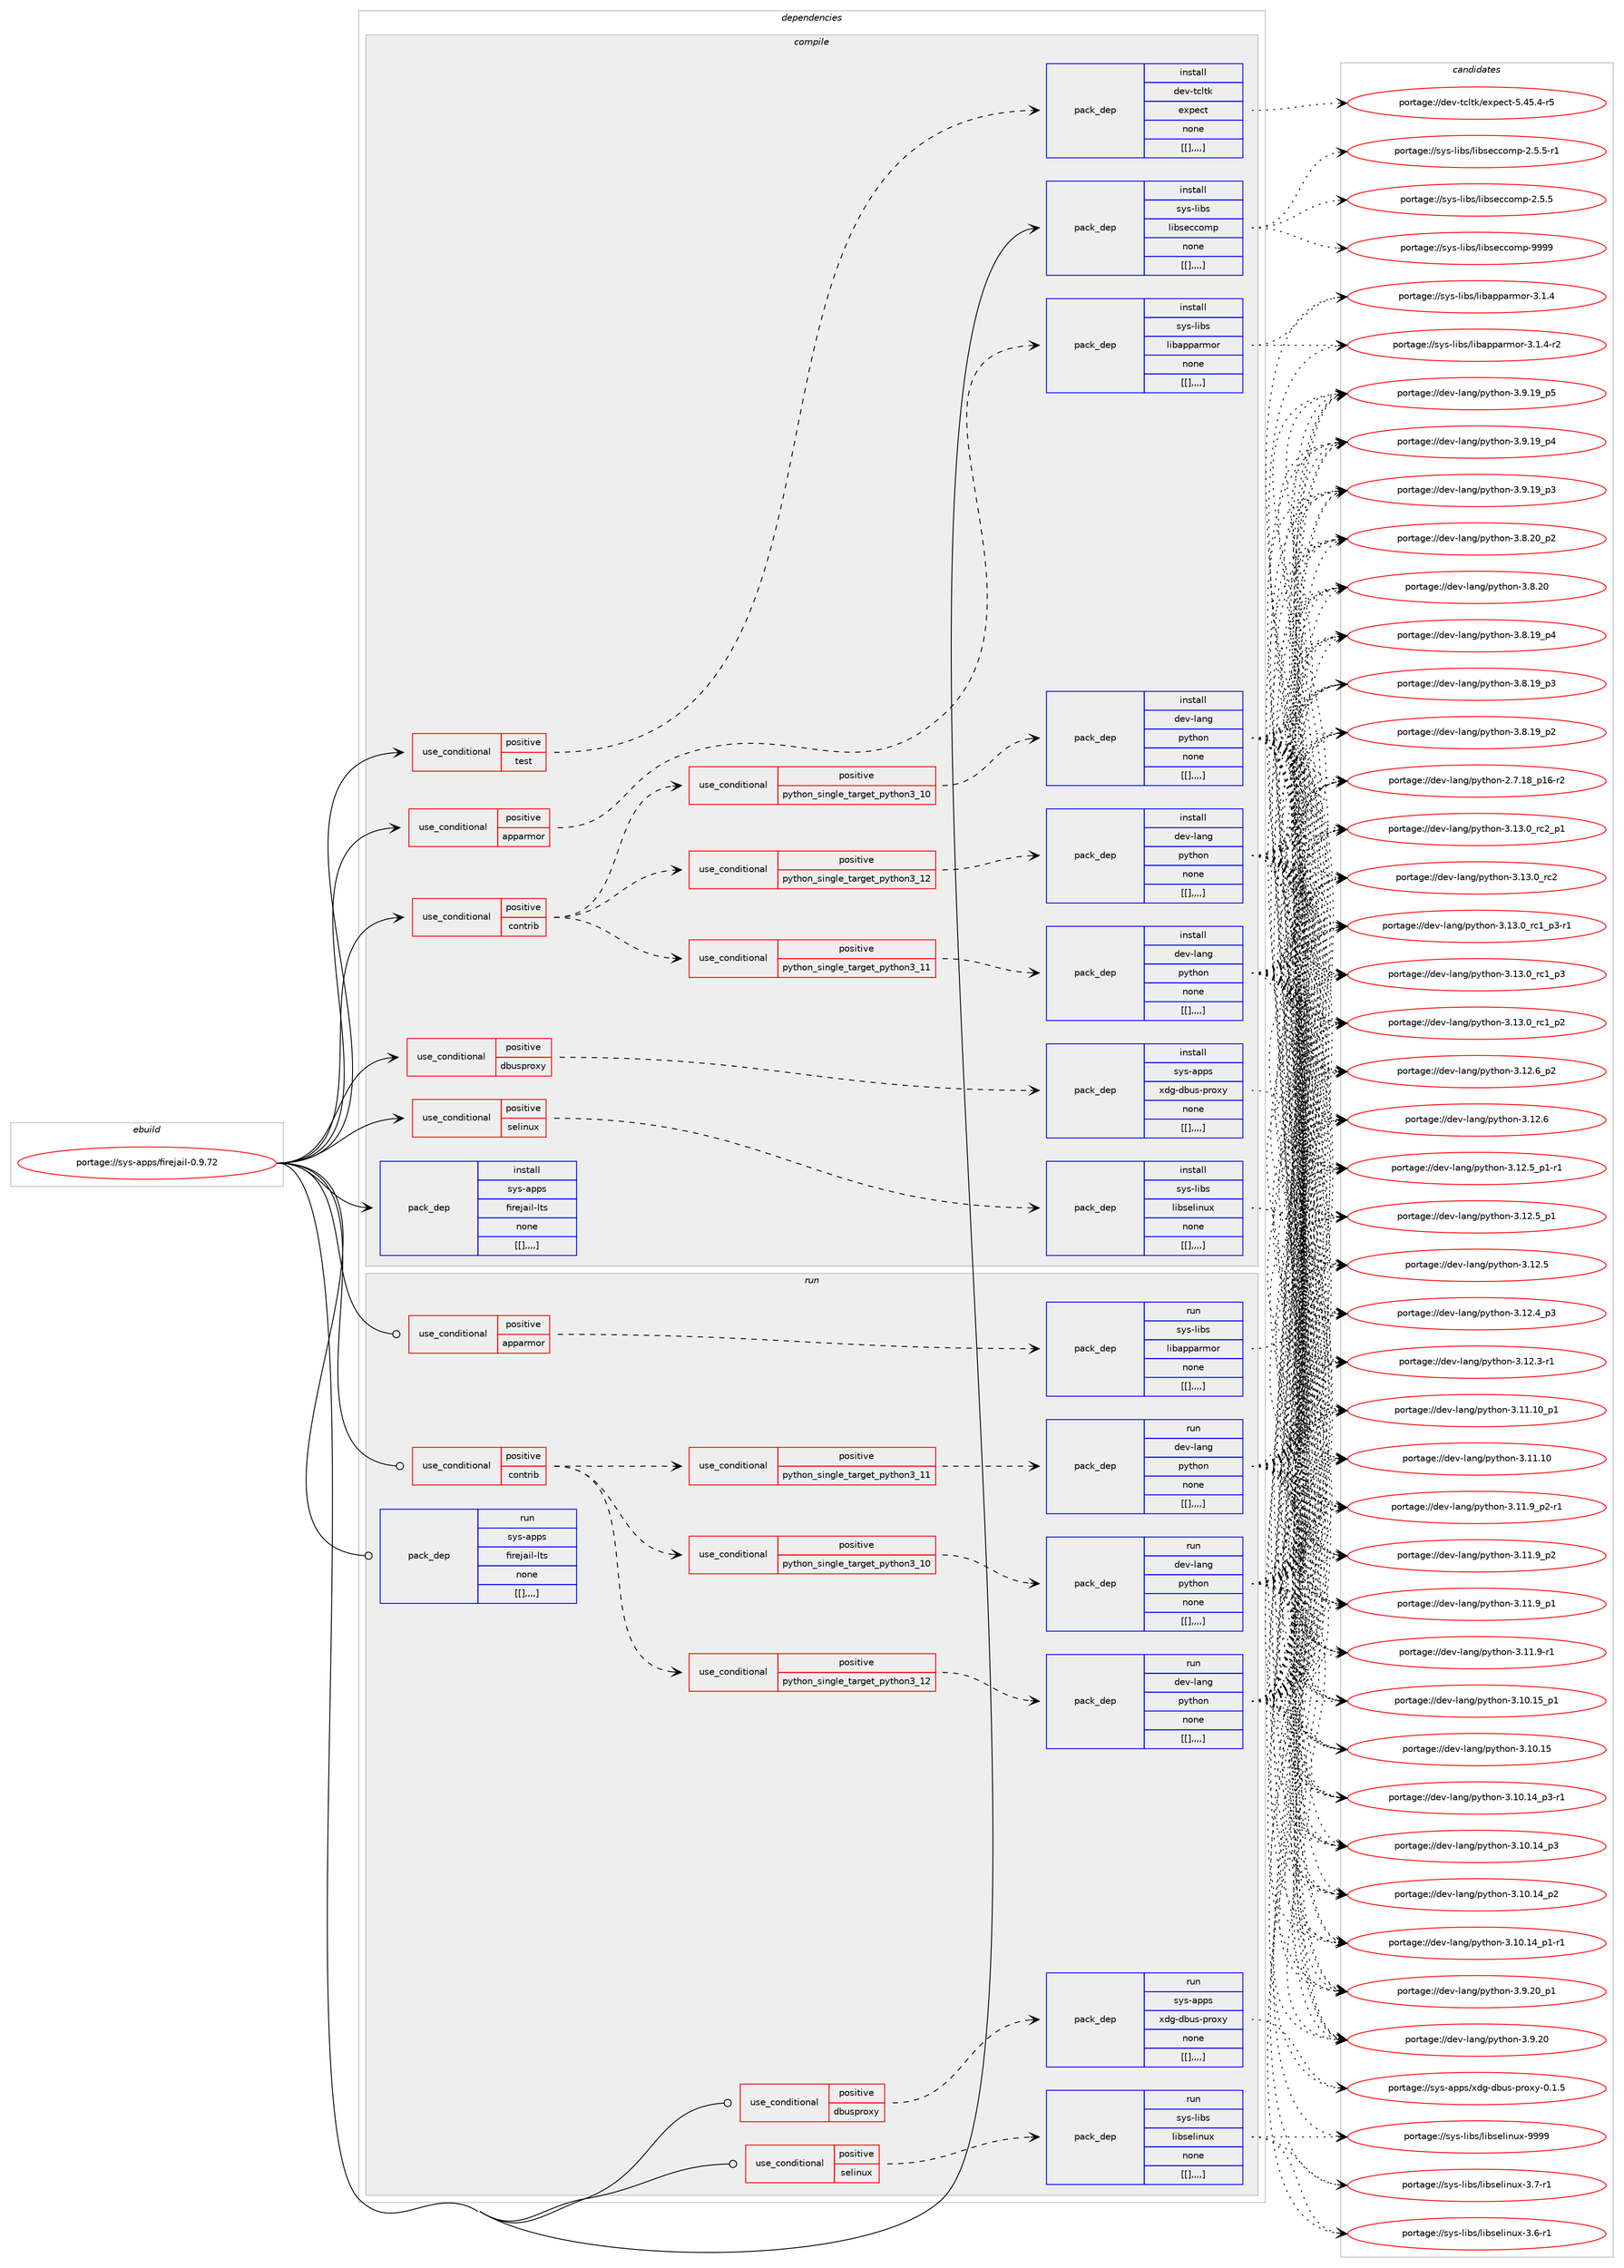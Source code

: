 digraph prolog {

# *************
# Graph options
# *************

newrank=true;
concentrate=true;
compound=true;
graph [rankdir=LR,fontname=Helvetica,fontsize=10,ranksep=1.5];#, ranksep=2.5, nodesep=0.2];
edge  [arrowhead=vee];
node  [fontname=Helvetica,fontsize=10];

# **********
# The ebuild
# **********

subgraph cluster_leftcol {
color=gray;
label=<<i>ebuild</i>>;
id [label="portage://sys-apps/firejail-0.9.72", color=red, width=4, href="../sys-apps/firejail-0.9.72.svg"];
}

# ****************
# The dependencies
# ****************

subgraph cluster_midcol {
color=gray;
label=<<i>dependencies</i>>;
subgraph cluster_compile {
fillcolor="#eeeeee";
style=filled;
label=<<i>compile</i>>;
subgraph cond114461 {
dependency429194 [label=<<TABLE BORDER="0" CELLBORDER="1" CELLSPACING="0" CELLPADDING="4"><TR><TD ROWSPAN="3" CELLPADDING="10">use_conditional</TD></TR><TR><TD>positive</TD></TR><TR><TD>apparmor</TD></TR></TABLE>>, shape=none, color=red];
subgraph pack311797 {
dependency429195 [label=<<TABLE BORDER="0" CELLBORDER="1" CELLSPACING="0" CELLPADDING="4" WIDTH="220"><TR><TD ROWSPAN="6" CELLPADDING="30">pack_dep</TD></TR><TR><TD WIDTH="110">install</TD></TR><TR><TD>sys-libs</TD></TR><TR><TD>libapparmor</TD></TR><TR><TD>none</TD></TR><TR><TD>[[],,,,]</TD></TR></TABLE>>, shape=none, color=blue];
}
dependency429194:e -> dependency429195:w [weight=20,style="dashed",arrowhead="vee"];
}
id:e -> dependency429194:w [weight=20,style="solid",arrowhead="vee"];
subgraph cond114462 {
dependency429196 [label=<<TABLE BORDER="0" CELLBORDER="1" CELLSPACING="0" CELLPADDING="4"><TR><TD ROWSPAN="3" CELLPADDING="10">use_conditional</TD></TR><TR><TD>positive</TD></TR><TR><TD>contrib</TD></TR></TABLE>>, shape=none, color=red];
subgraph cond114463 {
dependency429197 [label=<<TABLE BORDER="0" CELLBORDER="1" CELLSPACING="0" CELLPADDING="4"><TR><TD ROWSPAN="3" CELLPADDING="10">use_conditional</TD></TR><TR><TD>positive</TD></TR><TR><TD>python_single_target_python3_10</TD></TR></TABLE>>, shape=none, color=red];
subgraph pack311798 {
dependency429198 [label=<<TABLE BORDER="0" CELLBORDER="1" CELLSPACING="0" CELLPADDING="4" WIDTH="220"><TR><TD ROWSPAN="6" CELLPADDING="30">pack_dep</TD></TR><TR><TD WIDTH="110">install</TD></TR><TR><TD>dev-lang</TD></TR><TR><TD>python</TD></TR><TR><TD>none</TD></TR><TR><TD>[[],,,,]</TD></TR></TABLE>>, shape=none, color=blue];
}
dependency429197:e -> dependency429198:w [weight=20,style="dashed",arrowhead="vee"];
}
dependency429196:e -> dependency429197:w [weight=20,style="dashed",arrowhead="vee"];
subgraph cond114464 {
dependency429199 [label=<<TABLE BORDER="0" CELLBORDER="1" CELLSPACING="0" CELLPADDING="4"><TR><TD ROWSPAN="3" CELLPADDING="10">use_conditional</TD></TR><TR><TD>positive</TD></TR><TR><TD>python_single_target_python3_11</TD></TR></TABLE>>, shape=none, color=red];
subgraph pack311799 {
dependency429200 [label=<<TABLE BORDER="0" CELLBORDER="1" CELLSPACING="0" CELLPADDING="4" WIDTH="220"><TR><TD ROWSPAN="6" CELLPADDING="30">pack_dep</TD></TR><TR><TD WIDTH="110">install</TD></TR><TR><TD>dev-lang</TD></TR><TR><TD>python</TD></TR><TR><TD>none</TD></TR><TR><TD>[[],,,,]</TD></TR></TABLE>>, shape=none, color=blue];
}
dependency429199:e -> dependency429200:w [weight=20,style="dashed",arrowhead="vee"];
}
dependency429196:e -> dependency429199:w [weight=20,style="dashed",arrowhead="vee"];
subgraph cond114465 {
dependency429201 [label=<<TABLE BORDER="0" CELLBORDER="1" CELLSPACING="0" CELLPADDING="4"><TR><TD ROWSPAN="3" CELLPADDING="10">use_conditional</TD></TR><TR><TD>positive</TD></TR><TR><TD>python_single_target_python3_12</TD></TR></TABLE>>, shape=none, color=red];
subgraph pack311800 {
dependency429202 [label=<<TABLE BORDER="0" CELLBORDER="1" CELLSPACING="0" CELLPADDING="4" WIDTH="220"><TR><TD ROWSPAN="6" CELLPADDING="30">pack_dep</TD></TR><TR><TD WIDTH="110">install</TD></TR><TR><TD>dev-lang</TD></TR><TR><TD>python</TD></TR><TR><TD>none</TD></TR><TR><TD>[[],,,,]</TD></TR></TABLE>>, shape=none, color=blue];
}
dependency429201:e -> dependency429202:w [weight=20,style="dashed",arrowhead="vee"];
}
dependency429196:e -> dependency429201:w [weight=20,style="dashed",arrowhead="vee"];
}
id:e -> dependency429196:w [weight=20,style="solid",arrowhead="vee"];
subgraph cond114466 {
dependency429203 [label=<<TABLE BORDER="0" CELLBORDER="1" CELLSPACING="0" CELLPADDING="4"><TR><TD ROWSPAN="3" CELLPADDING="10">use_conditional</TD></TR><TR><TD>positive</TD></TR><TR><TD>dbusproxy</TD></TR></TABLE>>, shape=none, color=red];
subgraph pack311801 {
dependency429204 [label=<<TABLE BORDER="0" CELLBORDER="1" CELLSPACING="0" CELLPADDING="4" WIDTH="220"><TR><TD ROWSPAN="6" CELLPADDING="30">pack_dep</TD></TR><TR><TD WIDTH="110">install</TD></TR><TR><TD>sys-apps</TD></TR><TR><TD>xdg-dbus-proxy</TD></TR><TR><TD>none</TD></TR><TR><TD>[[],,,,]</TD></TR></TABLE>>, shape=none, color=blue];
}
dependency429203:e -> dependency429204:w [weight=20,style="dashed",arrowhead="vee"];
}
id:e -> dependency429203:w [weight=20,style="solid",arrowhead="vee"];
subgraph cond114467 {
dependency429205 [label=<<TABLE BORDER="0" CELLBORDER="1" CELLSPACING="0" CELLPADDING="4"><TR><TD ROWSPAN="3" CELLPADDING="10">use_conditional</TD></TR><TR><TD>positive</TD></TR><TR><TD>selinux</TD></TR></TABLE>>, shape=none, color=red];
subgraph pack311802 {
dependency429206 [label=<<TABLE BORDER="0" CELLBORDER="1" CELLSPACING="0" CELLPADDING="4" WIDTH="220"><TR><TD ROWSPAN="6" CELLPADDING="30">pack_dep</TD></TR><TR><TD WIDTH="110">install</TD></TR><TR><TD>sys-libs</TD></TR><TR><TD>libselinux</TD></TR><TR><TD>none</TD></TR><TR><TD>[[],,,,]</TD></TR></TABLE>>, shape=none, color=blue];
}
dependency429205:e -> dependency429206:w [weight=20,style="dashed",arrowhead="vee"];
}
id:e -> dependency429205:w [weight=20,style="solid",arrowhead="vee"];
subgraph cond114468 {
dependency429207 [label=<<TABLE BORDER="0" CELLBORDER="1" CELLSPACING="0" CELLPADDING="4"><TR><TD ROWSPAN="3" CELLPADDING="10">use_conditional</TD></TR><TR><TD>positive</TD></TR><TR><TD>test</TD></TR></TABLE>>, shape=none, color=red];
subgraph pack311803 {
dependency429208 [label=<<TABLE BORDER="0" CELLBORDER="1" CELLSPACING="0" CELLPADDING="4" WIDTH="220"><TR><TD ROWSPAN="6" CELLPADDING="30">pack_dep</TD></TR><TR><TD WIDTH="110">install</TD></TR><TR><TD>dev-tcltk</TD></TR><TR><TD>expect</TD></TR><TR><TD>none</TD></TR><TR><TD>[[],,,,]</TD></TR></TABLE>>, shape=none, color=blue];
}
dependency429207:e -> dependency429208:w [weight=20,style="dashed",arrowhead="vee"];
}
id:e -> dependency429207:w [weight=20,style="solid",arrowhead="vee"];
subgraph pack311804 {
dependency429209 [label=<<TABLE BORDER="0" CELLBORDER="1" CELLSPACING="0" CELLPADDING="4" WIDTH="220"><TR><TD ROWSPAN="6" CELLPADDING="30">pack_dep</TD></TR><TR><TD WIDTH="110">install</TD></TR><TR><TD>sys-libs</TD></TR><TR><TD>libseccomp</TD></TR><TR><TD>none</TD></TR><TR><TD>[[],,,,]</TD></TR></TABLE>>, shape=none, color=blue];
}
id:e -> dependency429209:w [weight=20,style="solid",arrowhead="vee"];
subgraph pack311805 {
dependency429210 [label=<<TABLE BORDER="0" CELLBORDER="1" CELLSPACING="0" CELLPADDING="4" WIDTH="220"><TR><TD ROWSPAN="6" CELLPADDING="30">pack_dep</TD></TR><TR><TD WIDTH="110">install</TD></TR><TR><TD>sys-apps</TD></TR><TR><TD>firejail-lts</TD></TR><TR><TD>none</TD></TR><TR><TD>[[],,,,]</TD></TR></TABLE>>, shape=none, color=blue];
}
id:e -> dependency429210:w [weight=20,style="solid",arrowhead="vee"];
}
subgraph cluster_compileandrun {
fillcolor="#eeeeee";
style=filled;
label=<<i>compile and run</i>>;
}
subgraph cluster_run {
fillcolor="#eeeeee";
style=filled;
label=<<i>run</i>>;
subgraph cond114469 {
dependency429211 [label=<<TABLE BORDER="0" CELLBORDER="1" CELLSPACING="0" CELLPADDING="4"><TR><TD ROWSPAN="3" CELLPADDING="10">use_conditional</TD></TR><TR><TD>positive</TD></TR><TR><TD>apparmor</TD></TR></TABLE>>, shape=none, color=red];
subgraph pack311806 {
dependency429212 [label=<<TABLE BORDER="0" CELLBORDER="1" CELLSPACING="0" CELLPADDING="4" WIDTH="220"><TR><TD ROWSPAN="6" CELLPADDING="30">pack_dep</TD></TR><TR><TD WIDTH="110">run</TD></TR><TR><TD>sys-libs</TD></TR><TR><TD>libapparmor</TD></TR><TR><TD>none</TD></TR><TR><TD>[[],,,,]</TD></TR></TABLE>>, shape=none, color=blue];
}
dependency429211:e -> dependency429212:w [weight=20,style="dashed",arrowhead="vee"];
}
id:e -> dependency429211:w [weight=20,style="solid",arrowhead="odot"];
subgraph cond114470 {
dependency429213 [label=<<TABLE BORDER="0" CELLBORDER="1" CELLSPACING="0" CELLPADDING="4"><TR><TD ROWSPAN="3" CELLPADDING="10">use_conditional</TD></TR><TR><TD>positive</TD></TR><TR><TD>contrib</TD></TR></TABLE>>, shape=none, color=red];
subgraph cond114471 {
dependency429214 [label=<<TABLE BORDER="0" CELLBORDER="1" CELLSPACING="0" CELLPADDING="4"><TR><TD ROWSPAN="3" CELLPADDING="10">use_conditional</TD></TR><TR><TD>positive</TD></TR><TR><TD>python_single_target_python3_10</TD></TR></TABLE>>, shape=none, color=red];
subgraph pack311807 {
dependency429215 [label=<<TABLE BORDER="0" CELLBORDER="1" CELLSPACING="0" CELLPADDING="4" WIDTH="220"><TR><TD ROWSPAN="6" CELLPADDING="30">pack_dep</TD></TR><TR><TD WIDTH="110">run</TD></TR><TR><TD>dev-lang</TD></TR><TR><TD>python</TD></TR><TR><TD>none</TD></TR><TR><TD>[[],,,,]</TD></TR></TABLE>>, shape=none, color=blue];
}
dependency429214:e -> dependency429215:w [weight=20,style="dashed",arrowhead="vee"];
}
dependency429213:e -> dependency429214:w [weight=20,style="dashed",arrowhead="vee"];
subgraph cond114472 {
dependency429216 [label=<<TABLE BORDER="0" CELLBORDER="1" CELLSPACING="0" CELLPADDING="4"><TR><TD ROWSPAN="3" CELLPADDING="10">use_conditional</TD></TR><TR><TD>positive</TD></TR><TR><TD>python_single_target_python3_11</TD></TR></TABLE>>, shape=none, color=red];
subgraph pack311808 {
dependency429217 [label=<<TABLE BORDER="0" CELLBORDER="1" CELLSPACING="0" CELLPADDING="4" WIDTH="220"><TR><TD ROWSPAN="6" CELLPADDING="30">pack_dep</TD></TR><TR><TD WIDTH="110">run</TD></TR><TR><TD>dev-lang</TD></TR><TR><TD>python</TD></TR><TR><TD>none</TD></TR><TR><TD>[[],,,,]</TD></TR></TABLE>>, shape=none, color=blue];
}
dependency429216:e -> dependency429217:w [weight=20,style="dashed",arrowhead="vee"];
}
dependency429213:e -> dependency429216:w [weight=20,style="dashed",arrowhead="vee"];
subgraph cond114473 {
dependency429218 [label=<<TABLE BORDER="0" CELLBORDER="1" CELLSPACING="0" CELLPADDING="4"><TR><TD ROWSPAN="3" CELLPADDING="10">use_conditional</TD></TR><TR><TD>positive</TD></TR><TR><TD>python_single_target_python3_12</TD></TR></TABLE>>, shape=none, color=red];
subgraph pack311809 {
dependency429219 [label=<<TABLE BORDER="0" CELLBORDER="1" CELLSPACING="0" CELLPADDING="4" WIDTH="220"><TR><TD ROWSPAN="6" CELLPADDING="30">pack_dep</TD></TR><TR><TD WIDTH="110">run</TD></TR><TR><TD>dev-lang</TD></TR><TR><TD>python</TD></TR><TR><TD>none</TD></TR><TR><TD>[[],,,,]</TD></TR></TABLE>>, shape=none, color=blue];
}
dependency429218:e -> dependency429219:w [weight=20,style="dashed",arrowhead="vee"];
}
dependency429213:e -> dependency429218:w [weight=20,style="dashed",arrowhead="vee"];
}
id:e -> dependency429213:w [weight=20,style="solid",arrowhead="odot"];
subgraph cond114474 {
dependency429220 [label=<<TABLE BORDER="0" CELLBORDER="1" CELLSPACING="0" CELLPADDING="4"><TR><TD ROWSPAN="3" CELLPADDING="10">use_conditional</TD></TR><TR><TD>positive</TD></TR><TR><TD>dbusproxy</TD></TR></TABLE>>, shape=none, color=red];
subgraph pack311810 {
dependency429221 [label=<<TABLE BORDER="0" CELLBORDER="1" CELLSPACING="0" CELLPADDING="4" WIDTH="220"><TR><TD ROWSPAN="6" CELLPADDING="30">pack_dep</TD></TR><TR><TD WIDTH="110">run</TD></TR><TR><TD>sys-apps</TD></TR><TR><TD>xdg-dbus-proxy</TD></TR><TR><TD>none</TD></TR><TR><TD>[[],,,,]</TD></TR></TABLE>>, shape=none, color=blue];
}
dependency429220:e -> dependency429221:w [weight=20,style="dashed",arrowhead="vee"];
}
id:e -> dependency429220:w [weight=20,style="solid",arrowhead="odot"];
subgraph cond114475 {
dependency429222 [label=<<TABLE BORDER="0" CELLBORDER="1" CELLSPACING="0" CELLPADDING="4"><TR><TD ROWSPAN="3" CELLPADDING="10">use_conditional</TD></TR><TR><TD>positive</TD></TR><TR><TD>selinux</TD></TR></TABLE>>, shape=none, color=red];
subgraph pack311811 {
dependency429223 [label=<<TABLE BORDER="0" CELLBORDER="1" CELLSPACING="0" CELLPADDING="4" WIDTH="220"><TR><TD ROWSPAN="6" CELLPADDING="30">pack_dep</TD></TR><TR><TD WIDTH="110">run</TD></TR><TR><TD>sys-libs</TD></TR><TR><TD>libselinux</TD></TR><TR><TD>none</TD></TR><TR><TD>[[],,,,]</TD></TR></TABLE>>, shape=none, color=blue];
}
dependency429222:e -> dependency429223:w [weight=20,style="dashed",arrowhead="vee"];
}
id:e -> dependency429222:w [weight=20,style="solid",arrowhead="odot"];
subgraph pack311812 {
dependency429224 [label=<<TABLE BORDER="0" CELLBORDER="1" CELLSPACING="0" CELLPADDING="4" WIDTH="220"><TR><TD ROWSPAN="6" CELLPADDING="30">pack_dep</TD></TR><TR><TD WIDTH="110">run</TD></TR><TR><TD>sys-apps</TD></TR><TR><TD>firejail-lts</TD></TR><TR><TD>none</TD></TR><TR><TD>[[],,,,]</TD></TR></TABLE>>, shape=none, color=blue];
}
id:e -> dependency429224:w [weight=20,style="solid",arrowhead="odot"];
}
}

# **************
# The candidates
# **************

subgraph cluster_choices {
rank=same;
color=gray;
label=<<i>candidates</i>>;

subgraph choice311797 {
color=black;
nodesep=1;
choice1151211154510810598115471081059897112112971141091111144551464946524511450 [label="portage://sys-libs/libapparmor-3.1.4-r2", color=red, width=4,href="../sys-libs/libapparmor-3.1.4-r2.svg"];
choice115121115451081059811547108105989711211297114109111114455146494652 [label="portage://sys-libs/libapparmor-3.1.4", color=red, width=4,href="../sys-libs/libapparmor-3.1.4.svg"];
dependency429195:e -> choice1151211154510810598115471081059897112112971141091111144551464946524511450:w [style=dotted,weight="100"];
dependency429195:e -> choice115121115451081059811547108105989711211297114109111114455146494652:w [style=dotted,weight="100"];
}
subgraph choice311798 {
color=black;
nodesep=1;
choice100101118451089711010347112121116104111110455146495146489511499509511249 [label="portage://dev-lang/python-3.13.0_rc2_p1", color=red, width=4,href="../dev-lang/python-3.13.0_rc2_p1.svg"];
choice10010111845108971101034711212111610411111045514649514648951149950 [label="portage://dev-lang/python-3.13.0_rc2", color=red, width=4,href="../dev-lang/python-3.13.0_rc2.svg"];
choice1001011184510897110103471121211161041111104551464951464895114994995112514511449 [label="portage://dev-lang/python-3.13.0_rc1_p3-r1", color=red, width=4,href="../dev-lang/python-3.13.0_rc1_p3-r1.svg"];
choice100101118451089711010347112121116104111110455146495146489511499499511251 [label="portage://dev-lang/python-3.13.0_rc1_p3", color=red, width=4,href="../dev-lang/python-3.13.0_rc1_p3.svg"];
choice100101118451089711010347112121116104111110455146495146489511499499511250 [label="portage://dev-lang/python-3.13.0_rc1_p2", color=red, width=4,href="../dev-lang/python-3.13.0_rc1_p2.svg"];
choice100101118451089711010347112121116104111110455146495046549511250 [label="portage://dev-lang/python-3.12.6_p2", color=red, width=4,href="../dev-lang/python-3.12.6_p2.svg"];
choice10010111845108971101034711212111610411111045514649504654 [label="portage://dev-lang/python-3.12.6", color=red, width=4,href="../dev-lang/python-3.12.6.svg"];
choice1001011184510897110103471121211161041111104551464950465395112494511449 [label="portage://dev-lang/python-3.12.5_p1-r1", color=red, width=4,href="../dev-lang/python-3.12.5_p1-r1.svg"];
choice100101118451089711010347112121116104111110455146495046539511249 [label="portage://dev-lang/python-3.12.5_p1", color=red, width=4,href="../dev-lang/python-3.12.5_p1.svg"];
choice10010111845108971101034711212111610411111045514649504653 [label="portage://dev-lang/python-3.12.5", color=red, width=4,href="../dev-lang/python-3.12.5.svg"];
choice100101118451089711010347112121116104111110455146495046529511251 [label="portage://dev-lang/python-3.12.4_p3", color=red, width=4,href="../dev-lang/python-3.12.4_p3.svg"];
choice100101118451089711010347112121116104111110455146495046514511449 [label="portage://dev-lang/python-3.12.3-r1", color=red, width=4,href="../dev-lang/python-3.12.3-r1.svg"];
choice10010111845108971101034711212111610411111045514649494649489511249 [label="portage://dev-lang/python-3.11.10_p1", color=red, width=4,href="../dev-lang/python-3.11.10_p1.svg"];
choice1001011184510897110103471121211161041111104551464949464948 [label="portage://dev-lang/python-3.11.10", color=red, width=4,href="../dev-lang/python-3.11.10.svg"];
choice1001011184510897110103471121211161041111104551464949465795112504511449 [label="portage://dev-lang/python-3.11.9_p2-r1", color=red, width=4,href="../dev-lang/python-3.11.9_p2-r1.svg"];
choice100101118451089711010347112121116104111110455146494946579511250 [label="portage://dev-lang/python-3.11.9_p2", color=red, width=4,href="../dev-lang/python-3.11.9_p2.svg"];
choice100101118451089711010347112121116104111110455146494946579511249 [label="portage://dev-lang/python-3.11.9_p1", color=red, width=4,href="../dev-lang/python-3.11.9_p1.svg"];
choice100101118451089711010347112121116104111110455146494946574511449 [label="portage://dev-lang/python-3.11.9-r1", color=red, width=4,href="../dev-lang/python-3.11.9-r1.svg"];
choice10010111845108971101034711212111610411111045514649484649539511249 [label="portage://dev-lang/python-3.10.15_p1", color=red, width=4,href="../dev-lang/python-3.10.15_p1.svg"];
choice1001011184510897110103471121211161041111104551464948464953 [label="portage://dev-lang/python-3.10.15", color=red, width=4,href="../dev-lang/python-3.10.15.svg"];
choice100101118451089711010347112121116104111110455146494846495295112514511449 [label="portage://dev-lang/python-3.10.14_p3-r1", color=red, width=4,href="../dev-lang/python-3.10.14_p3-r1.svg"];
choice10010111845108971101034711212111610411111045514649484649529511251 [label="portage://dev-lang/python-3.10.14_p3", color=red, width=4,href="../dev-lang/python-3.10.14_p3.svg"];
choice10010111845108971101034711212111610411111045514649484649529511250 [label="portage://dev-lang/python-3.10.14_p2", color=red, width=4,href="../dev-lang/python-3.10.14_p2.svg"];
choice100101118451089711010347112121116104111110455146494846495295112494511449 [label="portage://dev-lang/python-3.10.14_p1-r1", color=red, width=4,href="../dev-lang/python-3.10.14_p1-r1.svg"];
choice100101118451089711010347112121116104111110455146574650489511249 [label="portage://dev-lang/python-3.9.20_p1", color=red, width=4,href="../dev-lang/python-3.9.20_p1.svg"];
choice10010111845108971101034711212111610411111045514657465048 [label="portage://dev-lang/python-3.9.20", color=red, width=4,href="../dev-lang/python-3.9.20.svg"];
choice100101118451089711010347112121116104111110455146574649579511253 [label="portage://dev-lang/python-3.9.19_p5", color=red, width=4,href="../dev-lang/python-3.9.19_p5.svg"];
choice100101118451089711010347112121116104111110455146574649579511252 [label="portage://dev-lang/python-3.9.19_p4", color=red, width=4,href="../dev-lang/python-3.9.19_p4.svg"];
choice100101118451089711010347112121116104111110455146574649579511251 [label="portage://dev-lang/python-3.9.19_p3", color=red, width=4,href="../dev-lang/python-3.9.19_p3.svg"];
choice100101118451089711010347112121116104111110455146564650489511250 [label="portage://dev-lang/python-3.8.20_p2", color=red, width=4,href="../dev-lang/python-3.8.20_p2.svg"];
choice10010111845108971101034711212111610411111045514656465048 [label="portage://dev-lang/python-3.8.20", color=red, width=4,href="../dev-lang/python-3.8.20.svg"];
choice100101118451089711010347112121116104111110455146564649579511252 [label="portage://dev-lang/python-3.8.19_p4", color=red, width=4,href="../dev-lang/python-3.8.19_p4.svg"];
choice100101118451089711010347112121116104111110455146564649579511251 [label="portage://dev-lang/python-3.8.19_p3", color=red, width=4,href="../dev-lang/python-3.8.19_p3.svg"];
choice100101118451089711010347112121116104111110455146564649579511250 [label="portage://dev-lang/python-3.8.19_p2", color=red, width=4,href="../dev-lang/python-3.8.19_p2.svg"];
choice100101118451089711010347112121116104111110455046554649569511249544511450 [label="portage://dev-lang/python-2.7.18_p16-r2", color=red, width=4,href="../dev-lang/python-2.7.18_p16-r2.svg"];
dependency429198:e -> choice100101118451089711010347112121116104111110455146495146489511499509511249:w [style=dotted,weight="100"];
dependency429198:e -> choice10010111845108971101034711212111610411111045514649514648951149950:w [style=dotted,weight="100"];
dependency429198:e -> choice1001011184510897110103471121211161041111104551464951464895114994995112514511449:w [style=dotted,weight="100"];
dependency429198:e -> choice100101118451089711010347112121116104111110455146495146489511499499511251:w [style=dotted,weight="100"];
dependency429198:e -> choice100101118451089711010347112121116104111110455146495146489511499499511250:w [style=dotted,weight="100"];
dependency429198:e -> choice100101118451089711010347112121116104111110455146495046549511250:w [style=dotted,weight="100"];
dependency429198:e -> choice10010111845108971101034711212111610411111045514649504654:w [style=dotted,weight="100"];
dependency429198:e -> choice1001011184510897110103471121211161041111104551464950465395112494511449:w [style=dotted,weight="100"];
dependency429198:e -> choice100101118451089711010347112121116104111110455146495046539511249:w [style=dotted,weight="100"];
dependency429198:e -> choice10010111845108971101034711212111610411111045514649504653:w [style=dotted,weight="100"];
dependency429198:e -> choice100101118451089711010347112121116104111110455146495046529511251:w [style=dotted,weight="100"];
dependency429198:e -> choice100101118451089711010347112121116104111110455146495046514511449:w [style=dotted,weight="100"];
dependency429198:e -> choice10010111845108971101034711212111610411111045514649494649489511249:w [style=dotted,weight="100"];
dependency429198:e -> choice1001011184510897110103471121211161041111104551464949464948:w [style=dotted,weight="100"];
dependency429198:e -> choice1001011184510897110103471121211161041111104551464949465795112504511449:w [style=dotted,weight="100"];
dependency429198:e -> choice100101118451089711010347112121116104111110455146494946579511250:w [style=dotted,weight="100"];
dependency429198:e -> choice100101118451089711010347112121116104111110455146494946579511249:w [style=dotted,weight="100"];
dependency429198:e -> choice100101118451089711010347112121116104111110455146494946574511449:w [style=dotted,weight="100"];
dependency429198:e -> choice10010111845108971101034711212111610411111045514649484649539511249:w [style=dotted,weight="100"];
dependency429198:e -> choice1001011184510897110103471121211161041111104551464948464953:w [style=dotted,weight="100"];
dependency429198:e -> choice100101118451089711010347112121116104111110455146494846495295112514511449:w [style=dotted,weight="100"];
dependency429198:e -> choice10010111845108971101034711212111610411111045514649484649529511251:w [style=dotted,weight="100"];
dependency429198:e -> choice10010111845108971101034711212111610411111045514649484649529511250:w [style=dotted,weight="100"];
dependency429198:e -> choice100101118451089711010347112121116104111110455146494846495295112494511449:w [style=dotted,weight="100"];
dependency429198:e -> choice100101118451089711010347112121116104111110455146574650489511249:w [style=dotted,weight="100"];
dependency429198:e -> choice10010111845108971101034711212111610411111045514657465048:w [style=dotted,weight="100"];
dependency429198:e -> choice100101118451089711010347112121116104111110455146574649579511253:w [style=dotted,weight="100"];
dependency429198:e -> choice100101118451089711010347112121116104111110455146574649579511252:w [style=dotted,weight="100"];
dependency429198:e -> choice100101118451089711010347112121116104111110455146574649579511251:w [style=dotted,weight="100"];
dependency429198:e -> choice100101118451089711010347112121116104111110455146564650489511250:w [style=dotted,weight="100"];
dependency429198:e -> choice10010111845108971101034711212111610411111045514656465048:w [style=dotted,weight="100"];
dependency429198:e -> choice100101118451089711010347112121116104111110455146564649579511252:w [style=dotted,weight="100"];
dependency429198:e -> choice100101118451089711010347112121116104111110455146564649579511251:w [style=dotted,weight="100"];
dependency429198:e -> choice100101118451089711010347112121116104111110455146564649579511250:w [style=dotted,weight="100"];
dependency429198:e -> choice100101118451089711010347112121116104111110455046554649569511249544511450:w [style=dotted,weight="100"];
}
subgraph choice311799 {
color=black;
nodesep=1;
choice100101118451089711010347112121116104111110455146495146489511499509511249 [label="portage://dev-lang/python-3.13.0_rc2_p1", color=red, width=4,href="../dev-lang/python-3.13.0_rc2_p1.svg"];
choice10010111845108971101034711212111610411111045514649514648951149950 [label="portage://dev-lang/python-3.13.0_rc2", color=red, width=4,href="../dev-lang/python-3.13.0_rc2.svg"];
choice1001011184510897110103471121211161041111104551464951464895114994995112514511449 [label="portage://dev-lang/python-3.13.0_rc1_p3-r1", color=red, width=4,href="../dev-lang/python-3.13.0_rc1_p3-r1.svg"];
choice100101118451089711010347112121116104111110455146495146489511499499511251 [label="portage://dev-lang/python-3.13.0_rc1_p3", color=red, width=4,href="../dev-lang/python-3.13.0_rc1_p3.svg"];
choice100101118451089711010347112121116104111110455146495146489511499499511250 [label="portage://dev-lang/python-3.13.0_rc1_p2", color=red, width=4,href="../dev-lang/python-3.13.0_rc1_p2.svg"];
choice100101118451089711010347112121116104111110455146495046549511250 [label="portage://dev-lang/python-3.12.6_p2", color=red, width=4,href="../dev-lang/python-3.12.6_p2.svg"];
choice10010111845108971101034711212111610411111045514649504654 [label="portage://dev-lang/python-3.12.6", color=red, width=4,href="../dev-lang/python-3.12.6.svg"];
choice1001011184510897110103471121211161041111104551464950465395112494511449 [label="portage://dev-lang/python-3.12.5_p1-r1", color=red, width=4,href="../dev-lang/python-3.12.5_p1-r1.svg"];
choice100101118451089711010347112121116104111110455146495046539511249 [label="portage://dev-lang/python-3.12.5_p1", color=red, width=4,href="../dev-lang/python-3.12.5_p1.svg"];
choice10010111845108971101034711212111610411111045514649504653 [label="portage://dev-lang/python-3.12.5", color=red, width=4,href="../dev-lang/python-3.12.5.svg"];
choice100101118451089711010347112121116104111110455146495046529511251 [label="portage://dev-lang/python-3.12.4_p3", color=red, width=4,href="../dev-lang/python-3.12.4_p3.svg"];
choice100101118451089711010347112121116104111110455146495046514511449 [label="portage://dev-lang/python-3.12.3-r1", color=red, width=4,href="../dev-lang/python-3.12.3-r1.svg"];
choice10010111845108971101034711212111610411111045514649494649489511249 [label="portage://dev-lang/python-3.11.10_p1", color=red, width=4,href="../dev-lang/python-3.11.10_p1.svg"];
choice1001011184510897110103471121211161041111104551464949464948 [label="portage://dev-lang/python-3.11.10", color=red, width=4,href="../dev-lang/python-3.11.10.svg"];
choice1001011184510897110103471121211161041111104551464949465795112504511449 [label="portage://dev-lang/python-3.11.9_p2-r1", color=red, width=4,href="../dev-lang/python-3.11.9_p2-r1.svg"];
choice100101118451089711010347112121116104111110455146494946579511250 [label="portage://dev-lang/python-3.11.9_p2", color=red, width=4,href="../dev-lang/python-3.11.9_p2.svg"];
choice100101118451089711010347112121116104111110455146494946579511249 [label="portage://dev-lang/python-3.11.9_p1", color=red, width=4,href="../dev-lang/python-3.11.9_p1.svg"];
choice100101118451089711010347112121116104111110455146494946574511449 [label="portage://dev-lang/python-3.11.9-r1", color=red, width=4,href="../dev-lang/python-3.11.9-r1.svg"];
choice10010111845108971101034711212111610411111045514649484649539511249 [label="portage://dev-lang/python-3.10.15_p1", color=red, width=4,href="../dev-lang/python-3.10.15_p1.svg"];
choice1001011184510897110103471121211161041111104551464948464953 [label="portage://dev-lang/python-3.10.15", color=red, width=4,href="../dev-lang/python-3.10.15.svg"];
choice100101118451089711010347112121116104111110455146494846495295112514511449 [label="portage://dev-lang/python-3.10.14_p3-r1", color=red, width=4,href="../dev-lang/python-3.10.14_p3-r1.svg"];
choice10010111845108971101034711212111610411111045514649484649529511251 [label="portage://dev-lang/python-3.10.14_p3", color=red, width=4,href="../dev-lang/python-3.10.14_p3.svg"];
choice10010111845108971101034711212111610411111045514649484649529511250 [label="portage://dev-lang/python-3.10.14_p2", color=red, width=4,href="../dev-lang/python-3.10.14_p2.svg"];
choice100101118451089711010347112121116104111110455146494846495295112494511449 [label="portage://dev-lang/python-3.10.14_p1-r1", color=red, width=4,href="../dev-lang/python-3.10.14_p1-r1.svg"];
choice100101118451089711010347112121116104111110455146574650489511249 [label="portage://dev-lang/python-3.9.20_p1", color=red, width=4,href="../dev-lang/python-3.9.20_p1.svg"];
choice10010111845108971101034711212111610411111045514657465048 [label="portage://dev-lang/python-3.9.20", color=red, width=4,href="../dev-lang/python-3.9.20.svg"];
choice100101118451089711010347112121116104111110455146574649579511253 [label="portage://dev-lang/python-3.9.19_p5", color=red, width=4,href="../dev-lang/python-3.9.19_p5.svg"];
choice100101118451089711010347112121116104111110455146574649579511252 [label="portage://dev-lang/python-3.9.19_p4", color=red, width=4,href="../dev-lang/python-3.9.19_p4.svg"];
choice100101118451089711010347112121116104111110455146574649579511251 [label="portage://dev-lang/python-3.9.19_p3", color=red, width=4,href="../dev-lang/python-3.9.19_p3.svg"];
choice100101118451089711010347112121116104111110455146564650489511250 [label="portage://dev-lang/python-3.8.20_p2", color=red, width=4,href="../dev-lang/python-3.8.20_p2.svg"];
choice10010111845108971101034711212111610411111045514656465048 [label="portage://dev-lang/python-3.8.20", color=red, width=4,href="../dev-lang/python-3.8.20.svg"];
choice100101118451089711010347112121116104111110455146564649579511252 [label="portage://dev-lang/python-3.8.19_p4", color=red, width=4,href="../dev-lang/python-3.8.19_p4.svg"];
choice100101118451089711010347112121116104111110455146564649579511251 [label="portage://dev-lang/python-3.8.19_p3", color=red, width=4,href="../dev-lang/python-3.8.19_p3.svg"];
choice100101118451089711010347112121116104111110455146564649579511250 [label="portage://dev-lang/python-3.8.19_p2", color=red, width=4,href="../dev-lang/python-3.8.19_p2.svg"];
choice100101118451089711010347112121116104111110455046554649569511249544511450 [label="portage://dev-lang/python-2.7.18_p16-r2", color=red, width=4,href="../dev-lang/python-2.7.18_p16-r2.svg"];
dependency429200:e -> choice100101118451089711010347112121116104111110455146495146489511499509511249:w [style=dotted,weight="100"];
dependency429200:e -> choice10010111845108971101034711212111610411111045514649514648951149950:w [style=dotted,weight="100"];
dependency429200:e -> choice1001011184510897110103471121211161041111104551464951464895114994995112514511449:w [style=dotted,weight="100"];
dependency429200:e -> choice100101118451089711010347112121116104111110455146495146489511499499511251:w [style=dotted,weight="100"];
dependency429200:e -> choice100101118451089711010347112121116104111110455146495146489511499499511250:w [style=dotted,weight="100"];
dependency429200:e -> choice100101118451089711010347112121116104111110455146495046549511250:w [style=dotted,weight="100"];
dependency429200:e -> choice10010111845108971101034711212111610411111045514649504654:w [style=dotted,weight="100"];
dependency429200:e -> choice1001011184510897110103471121211161041111104551464950465395112494511449:w [style=dotted,weight="100"];
dependency429200:e -> choice100101118451089711010347112121116104111110455146495046539511249:w [style=dotted,weight="100"];
dependency429200:e -> choice10010111845108971101034711212111610411111045514649504653:w [style=dotted,weight="100"];
dependency429200:e -> choice100101118451089711010347112121116104111110455146495046529511251:w [style=dotted,weight="100"];
dependency429200:e -> choice100101118451089711010347112121116104111110455146495046514511449:w [style=dotted,weight="100"];
dependency429200:e -> choice10010111845108971101034711212111610411111045514649494649489511249:w [style=dotted,weight="100"];
dependency429200:e -> choice1001011184510897110103471121211161041111104551464949464948:w [style=dotted,weight="100"];
dependency429200:e -> choice1001011184510897110103471121211161041111104551464949465795112504511449:w [style=dotted,weight="100"];
dependency429200:e -> choice100101118451089711010347112121116104111110455146494946579511250:w [style=dotted,weight="100"];
dependency429200:e -> choice100101118451089711010347112121116104111110455146494946579511249:w [style=dotted,weight="100"];
dependency429200:e -> choice100101118451089711010347112121116104111110455146494946574511449:w [style=dotted,weight="100"];
dependency429200:e -> choice10010111845108971101034711212111610411111045514649484649539511249:w [style=dotted,weight="100"];
dependency429200:e -> choice1001011184510897110103471121211161041111104551464948464953:w [style=dotted,weight="100"];
dependency429200:e -> choice100101118451089711010347112121116104111110455146494846495295112514511449:w [style=dotted,weight="100"];
dependency429200:e -> choice10010111845108971101034711212111610411111045514649484649529511251:w [style=dotted,weight="100"];
dependency429200:e -> choice10010111845108971101034711212111610411111045514649484649529511250:w [style=dotted,weight="100"];
dependency429200:e -> choice100101118451089711010347112121116104111110455146494846495295112494511449:w [style=dotted,weight="100"];
dependency429200:e -> choice100101118451089711010347112121116104111110455146574650489511249:w [style=dotted,weight="100"];
dependency429200:e -> choice10010111845108971101034711212111610411111045514657465048:w [style=dotted,weight="100"];
dependency429200:e -> choice100101118451089711010347112121116104111110455146574649579511253:w [style=dotted,weight="100"];
dependency429200:e -> choice100101118451089711010347112121116104111110455146574649579511252:w [style=dotted,weight="100"];
dependency429200:e -> choice100101118451089711010347112121116104111110455146574649579511251:w [style=dotted,weight="100"];
dependency429200:e -> choice100101118451089711010347112121116104111110455146564650489511250:w [style=dotted,weight="100"];
dependency429200:e -> choice10010111845108971101034711212111610411111045514656465048:w [style=dotted,weight="100"];
dependency429200:e -> choice100101118451089711010347112121116104111110455146564649579511252:w [style=dotted,weight="100"];
dependency429200:e -> choice100101118451089711010347112121116104111110455146564649579511251:w [style=dotted,weight="100"];
dependency429200:e -> choice100101118451089711010347112121116104111110455146564649579511250:w [style=dotted,weight="100"];
dependency429200:e -> choice100101118451089711010347112121116104111110455046554649569511249544511450:w [style=dotted,weight="100"];
}
subgraph choice311800 {
color=black;
nodesep=1;
choice100101118451089711010347112121116104111110455146495146489511499509511249 [label="portage://dev-lang/python-3.13.0_rc2_p1", color=red, width=4,href="../dev-lang/python-3.13.0_rc2_p1.svg"];
choice10010111845108971101034711212111610411111045514649514648951149950 [label="portage://dev-lang/python-3.13.0_rc2", color=red, width=4,href="../dev-lang/python-3.13.0_rc2.svg"];
choice1001011184510897110103471121211161041111104551464951464895114994995112514511449 [label="portage://dev-lang/python-3.13.0_rc1_p3-r1", color=red, width=4,href="../dev-lang/python-3.13.0_rc1_p3-r1.svg"];
choice100101118451089711010347112121116104111110455146495146489511499499511251 [label="portage://dev-lang/python-3.13.0_rc1_p3", color=red, width=4,href="../dev-lang/python-3.13.0_rc1_p3.svg"];
choice100101118451089711010347112121116104111110455146495146489511499499511250 [label="portage://dev-lang/python-3.13.0_rc1_p2", color=red, width=4,href="../dev-lang/python-3.13.0_rc1_p2.svg"];
choice100101118451089711010347112121116104111110455146495046549511250 [label="portage://dev-lang/python-3.12.6_p2", color=red, width=4,href="../dev-lang/python-3.12.6_p2.svg"];
choice10010111845108971101034711212111610411111045514649504654 [label="portage://dev-lang/python-3.12.6", color=red, width=4,href="../dev-lang/python-3.12.6.svg"];
choice1001011184510897110103471121211161041111104551464950465395112494511449 [label="portage://dev-lang/python-3.12.5_p1-r1", color=red, width=4,href="../dev-lang/python-3.12.5_p1-r1.svg"];
choice100101118451089711010347112121116104111110455146495046539511249 [label="portage://dev-lang/python-3.12.5_p1", color=red, width=4,href="../dev-lang/python-3.12.5_p1.svg"];
choice10010111845108971101034711212111610411111045514649504653 [label="portage://dev-lang/python-3.12.5", color=red, width=4,href="../dev-lang/python-3.12.5.svg"];
choice100101118451089711010347112121116104111110455146495046529511251 [label="portage://dev-lang/python-3.12.4_p3", color=red, width=4,href="../dev-lang/python-3.12.4_p3.svg"];
choice100101118451089711010347112121116104111110455146495046514511449 [label="portage://dev-lang/python-3.12.3-r1", color=red, width=4,href="../dev-lang/python-3.12.3-r1.svg"];
choice10010111845108971101034711212111610411111045514649494649489511249 [label="portage://dev-lang/python-3.11.10_p1", color=red, width=4,href="../dev-lang/python-3.11.10_p1.svg"];
choice1001011184510897110103471121211161041111104551464949464948 [label="portage://dev-lang/python-3.11.10", color=red, width=4,href="../dev-lang/python-3.11.10.svg"];
choice1001011184510897110103471121211161041111104551464949465795112504511449 [label="portage://dev-lang/python-3.11.9_p2-r1", color=red, width=4,href="../dev-lang/python-3.11.9_p2-r1.svg"];
choice100101118451089711010347112121116104111110455146494946579511250 [label="portage://dev-lang/python-3.11.9_p2", color=red, width=4,href="../dev-lang/python-3.11.9_p2.svg"];
choice100101118451089711010347112121116104111110455146494946579511249 [label="portage://dev-lang/python-3.11.9_p1", color=red, width=4,href="../dev-lang/python-3.11.9_p1.svg"];
choice100101118451089711010347112121116104111110455146494946574511449 [label="portage://dev-lang/python-3.11.9-r1", color=red, width=4,href="../dev-lang/python-3.11.9-r1.svg"];
choice10010111845108971101034711212111610411111045514649484649539511249 [label="portage://dev-lang/python-3.10.15_p1", color=red, width=4,href="../dev-lang/python-3.10.15_p1.svg"];
choice1001011184510897110103471121211161041111104551464948464953 [label="portage://dev-lang/python-3.10.15", color=red, width=4,href="../dev-lang/python-3.10.15.svg"];
choice100101118451089711010347112121116104111110455146494846495295112514511449 [label="portage://dev-lang/python-3.10.14_p3-r1", color=red, width=4,href="../dev-lang/python-3.10.14_p3-r1.svg"];
choice10010111845108971101034711212111610411111045514649484649529511251 [label="portage://dev-lang/python-3.10.14_p3", color=red, width=4,href="../dev-lang/python-3.10.14_p3.svg"];
choice10010111845108971101034711212111610411111045514649484649529511250 [label="portage://dev-lang/python-3.10.14_p2", color=red, width=4,href="../dev-lang/python-3.10.14_p2.svg"];
choice100101118451089711010347112121116104111110455146494846495295112494511449 [label="portage://dev-lang/python-3.10.14_p1-r1", color=red, width=4,href="../dev-lang/python-3.10.14_p1-r1.svg"];
choice100101118451089711010347112121116104111110455146574650489511249 [label="portage://dev-lang/python-3.9.20_p1", color=red, width=4,href="../dev-lang/python-3.9.20_p1.svg"];
choice10010111845108971101034711212111610411111045514657465048 [label="portage://dev-lang/python-3.9.20", color=red, width=4,href="../dev-lang/python-3.9.20.svg"];
choice100101118451089711010347112121116104111110455146574649579511253 [label="portage://dev-lang/python-3.9.19_p5", color=red, width=4,href="../dev-lang/python-3.9.19_p5.svg"];
choice100101118451089711010347112121116104111110455146574649579511252 [label="portage://dev-lang/python-3.9.19_p4", color=red, width=4,href="../dev-lang/python-3.9.19_p4.svg"];
choice100101118451089711010347112121116104111110455146574649579511251 [label="portage://dev-lang/python-3.9.19_p3", color=red, width=4,href="../dev-lang/python-3.9.19_p3.svg"];
choice100101118451089711010347112121116104111110455146564650489511250 [label="portage://dev-lang/python-3.8.20_p2", color=red, width=4,href="../dev-lang/python-3.8.20_p2.svg"];
choice10010111845108971101034711212111610411111045514656465048 [label="portage://dev-lang/python-3.8.20", color=red, width=4,href="../dev-lang/python-3.8.20.svg"];
choice100101118451089711010347112121116104111110455146564649579511252 [label="portage://dev-lang/python-3.8.19_p4", color=red, width=4,href="../dev-lang/python-3.8.19_p4.svg"];
choice100101118451089711010347112121116104111110455146564649579511251 [label="portage://dev-lang/python-3.8.19_p3", color=red, width=4,href="../dev-lang/python-3.8.19_p3.svg"];
choice100101118451089711010347112121116104111110455146564649579511250 [label="portage://dev-lang/python-3.8.19_p2", color=red, width=4,href="../dev-lang/python-3.8.19_p2.svg"];
choice100101118451089711010347112121116104111110455046554649569511249544511450 [label="portage://dev-lang/python-2.7.18_p16-r2", color=red, width=4,href="../dev-lang/python-2.7.18_p16-r2.svg"];
dependency429202:e -> choice100101118451089711010347112121116104111110455146495146489511499509511249:w [style=dotted,weight="100"];
dependency429202:e -> choice10010111845108971101034711212111610411111045514649514648951149950:w [style=dotted,weight="100"];
dependency429202:e -> choice1001011184510897110103471121211161041111104551464951464895114994995112514511449:w [style=dotted,weight="100"];
dependency429202:e -> choice100101118451089711010347112121116104111110455146495146489511499499511251:w [style=dotted,weight="100"];
dependency429202:e -> choice100101118451089711010347112121116104111110455146495146489511499499511250:w [style=dotted,weight="100"];
dependency429202:e -> choice100101118451089711010347112121116104111110455146495046549511250:w [style=dotted,weight="100"];
dependency429202:e -> choice10010111845108971101034711212111610411111045514649504654:w [style=dotted,weight="100"];
dependency429202:e -> choice1001011184510897110103471121211161041111104551464950465395112494511449:w [style=dotted,weight="100"];
dependency429202:e -> choice100101118451089711010347112121116104111110455146495046539511249:w [style=dotted,weight="100"];
dependency429202:e -> choice10010111845108971101034711212111610411111045514649504653:w [style=dotted,weight="100"];
dependency429202:e -> choice100101118451089711010347112121116104111110455146495046529511251:w [style=dotted,weight="100"];
dependency429202:e -> choice100101118451089711010347112121116104111110455146495046514511449:w [style=dotted,weight="100"];
dependency429202:e -> choice10010111845108971101034711212111610411111045514649494649489511249:w [style=dotted,weight="100"];
dependency429202:e -> choice1001011184510897110103471121211161041111104551464949464948:w [style=dotted,weight="100"];
dependency429202:e -> choice1001011184510897110103471121211161041111104551464949465795112504511449:w [style=dotted,weight="100"];
dependency429202:e -> choice100101118451089711010347112121116104111110455146494946579511250:w [style=dotted,weight="100"];
dependency429202:e -> choice100101118451089711010347112121116104111110455146494946579511249:w [style=dotted,weight="100"];
dependency429202:e -> choice100101118451089711010347112121116104111110455146494946574511449:w [style=dotted,weight="100"];
dependency429202:e -> choice10010111845108971101034711212111610411111045514649484649539511249:w [style=dotted,weight="100"];
dependency429202:e -> choice1001011184510897110103471121211161041111104551464948464953:w [style=dotted,weight="100"];
dependency429202:e -> choice100101118451089711010347112121116104111110455146494846495295112514511449:w [style=dotted,weight="100"];
dependency429202:e -> choice10010111845108971101034711212111610411111045514649484649529511251:w [style=dotted,weight="100"];
dependency429202:e -> choice10010111845108971101034711212111610411111045514649484649529511250:w [style=dotted,weight="100"];
dependency429202:e -> choice100101118451089711010347112121116104111110455146494846495295112494511449:w [style=dotted,weight="100"];
dependency429202:e -> choice100101118451089711010347112121116104111110455146574650489511249:w [style=dotted,weight="100"];
dependency429202:e -> choice10010111845108971101034711212111610411111045514657465048:w [style=dotted,weight="100"];
dependency429202:e -> choice100101118451089711010347112121116104111110455146574649579511253:w [style=dotted,weight="100"];
dependency429202:e -> choice100101118451089711010347112121116104111110455146574649579511252:w [style=dotted,weight="100"];
dependency429202:e -> choice100101118451089711010347112121116104111110455146574649579511251:w [style=dotted,weight="100"];
dependency429202:e -> choice100101118451089711010347112121116104111110455146564650489511250:w [style=dotted,weight="100"];
dependency429202:e -> choice10010111845108971101034711212111610411111045514656465048:w [style=dotted,weight="100"];
dependency429202:e -> choice100101118451089711010347112121116104111110455146564649579511252:w [style=dotted,weight="100"];
dependency429202:e -> choice100101118451089711010347112121116104111110455146564649579511251:w [style=dotted,weight="100"];
dependency429202:e -> choice100101118451089711010347112121116104111110455146564649579511250:w [style=dotted,weight="100"];
dependency429202:e -> choice100101118451089711010347112121116104111110455046554649569511249544511450:w [style=dotted,weight="100"];
}
subgraph choice311801 {
color=black;
nodesep=1;
choice115121115459711211211547120100103451009811711545112114111120121454846494653 [label="portage://sys-apps/xdg-dbus-proxy-0.1.5", color=red, width=4,href="../sys-apps/xdg-dbus-proxy-0.1.5.svg"];
dependency429204:e -> choice115121115459711211211547120100103451009811711545112114111120121454846494653:w [style=dotted,weight="100"];
}
subgraph choice311802 {
color=black;
nodesep=1;
choice115121115451081059811547108105981151011081051101171204557575757 [label="portage://sys-libs/libselinux-9999", color=red, width=4,href="../sys-libs/libselinux-9999.svg"];
choice11512111545108105981154710810598115101108105110117120455146554511449 [label="portage://sys-libs/libselinux-3.7-r1", color=red, width=4,href="../sys-libs/libselinux-3.7-r1.svg"];
choice11512111545108105981154710810598115101108105110117120455146544511449 [label="portage://sys-libs/libselinux-3.6-r1", color=red, width=4,href="../sys-libs/libselinux-3.6-r1.svg"];
dependency429206:e -> choice115121115451081059811547108105981151011081051101171204557575757:w [style=dotted,weight="100"];
dependency429206:e -> choice11512111545108105981154710810598115101108105110117120455146554511449:w [style=dotted,weight="100"];
dependency429206:e -> choice11512111545108105981154710810598115101108105110117120455146544511449:w [style=dotted,weight="100"];
}
subgraph choice311803 {
color=black;
nodesep=1;
choice10010111845116991081161074710112011210199116455346525346524511453 [label="portage://dev-tcltk/expect-5.45.4-r5", color=red, width=4,href="../dev-tcltk/expect-5.45.4-r5.svg"];
dependency429208:e -> choice10010111845116991081161074710112011210199116455346525346524511453:w [style=dotted,weight="100"];
}
subgraph choice311804 {
color=black;
nodesep=1;
choice1151211154510810598115471081059811510199991111091124557575757 [label="portage://sys-libs/libseccomp-9999", color=red, width=4,href="../sys-libs/libseccomp-9999.svg"];
choice1151211154510810598115471081059811510199991111091124550465346534511449 [label="portage://sys-libs/libseccomp-2.5.5-r1", color=red, width=4,href="../sys-libs/libseccomp-2.5.5-r1.svg"];
choice115121115451081059811547108105981151019999111109112455046534653 [label="portage://sys-libs/libseccomp-2.5.5", color=red, width=4,href="../sys-libs/libseccomp-2.5.5.svg"];
dependency429209:e -> choice1151211154510810598115471081059811510199991111091124557575757:w [style=dotted,weight="100"];
dependency429209:e -> choice1151211154510810598115471081059811510199991111091124550465346534511449:w [style=dotted,weight="100"];
dependency429209:e -> choice115121115451081059811547108105981151019999111109112455046534653:w [style=dotted,weight="100"];
}
subgraph choice311805 {
color=black;
nodesep=1;
}
subgraph choice311806 {
color=black;
nodesep=1;
choice1151211154510810598115471081059897112112971141091111144551464946524511450 [label="portage://sys-libs/libapparmor-3.1.4-r2", color=red, width=4,href="../sys-libs/libapparmor-3.1.4-r2.svg"];
choice115121115451081059811547108105989711211297114109111114455146494652 [label="portage://sys-libs/libapparmor-3.1.4", color=red, width=4,href="../sys-libs/libapparmor-3.1.4.svg"];
dependency429212:e -> choice1151211154510810598115471081059897112112971141091111144551464946524511450:w [style=dotted,weight="100"];
dependency429212:e -> choice115121115451081059811547108105989711211297114109111114455146494652:w [style=dotted,weight="100"];
}
subgraph choice311807 {
color=black;
nodesep=1;
choice100101118451089711010347112121116104111110455146495146489511499509511249 [label="portage://dev-lang/python-3.13.0_rc2_p1", color=red, width=4,href="../dev-lang/python-3.13.0_rc2_p1.svg"];
choice10010111845108971101034711212111610411111045514649514648951149950 [label="portage://dev-lang/python-3.13.0_rc2", color=red, width=4,href="../dev-lang/python-3.13.0_rc2.svg"];
choice1001011184510897110103471121211161041111104551464951464895114994995112514511449 [label="portage://dev-lang/python-3.13.0_rc1_p3-r1", color=red, width=4,href="../dev-lang/python-3.13.0_rc1_p3-r1.svg"];
choice100101118451089711010347112121116104111110455146495146489511499499511251 [label="portage://dev-lang/python-3.13.0_rc1_p3", color=red, width=4,href="../dev-lang/python-3.13.0_rc1_p3.svg"];
choice100101118451089711010347112121116104111110455146495146489511499499511250 [label="portage://dev-lang/python-3.13.0_rc1_p2", color=red, width=4,href="../dev-lang/python-3.13.0_rc1_p2.svg"];
choice100101118451089711010347112121116104111110455146495046549511250 [label="portage://dev-lang/python-3.12.6_p2", color=red, width=4,href="../dev-lang/python-3.12.6_p2.svg"];
choice10010111845108971101034711212111610411111045514649504654 [label="portage://dev-lang/python-3.12.6", color=red, width=4,href="../dev-lang/python-3.12.6.svg"];
choice1001011184510897110103471121211161041111104551464950465395112494511449 [label="portage://dev-lang/python-3.12.5_p1-r1", color=red, width=4,href="../dev-lang/python-3.12.5_p1-r1.svg"];
choice100101118451089711010347112121116104111110455146495046539511249 [label="portage://dev-lang/python-3.12.5_p1", color=red, width=4,href="../dev-lang/python-3.12.5_p1.svg"];
choice10010111845108971101034711212111610411111045514649504653 [label="portage://dev-lang/python-3.12.5", color=red, width=4,href="../dev-lang/python-3.12.5.svg"];
choice100101118451089711010347112121116104111110455146495046529511251 [label="portage://dev-lang/python-3.12.4_p3", color=red, width=4,href="../dev-lang/python-3.12.4_p3.svg"];
choice100101118451089711010347112121116104111110455146495046514511449 [label="portage://dev-lang/python-3.12.3-r1", color=red, width=4,href="../dev-lang/python-3.12.3-r1.svg"];
choice10010111845108971101034711212111610411111045514649494649489511249 [label="portage://dev-lang/python-3.11.10_p1", color=red, width=4,href="../dev-lang/python-3.11.10_p1.svg"];
choice1001011184510897110103471121211161041111104551464949464948 [label="portage://dev-lang/python-3.11.10", color=red, width=4,href="../dev-lang/python-3.11.10.svg"];
choice1001011184510897110103471121211161041111104551464949465795112504511449 [label="portage://dev-lang/python-3.11.9_p2-r1", color=red, width=4,href="../dev-lang/python-3.11.9_p2-r1.svg"];
choice100101118451089711010347112121116104111110455146494946579511250 [label="portage://dev-lang/python-3.11.9_p2", color=red, width=4,href="../dev-lang/python-3.11.9_p2.svg"];
choice100101118451089711010347112121116104111110455146494946579511249 [label="portage://dev-lang/python-3.11.9_p1", color=red, width=4,href="../dev-lang/python-3.11.9_p1.svg"];
choice100101118451089711010347112121116104111110455146494946574511449 [label="portage://dev-lang/python-3.11.9-r1", color=red, width=4,href="../dev-lang/python-3.11.9-r1.svg"];
choice10010111845108971101034711212111610411111045514649484649539511249 [label="portage://dev-lang/python-3.10.15_p1", color=red, width=4,href="../dev-lang/python-3.10.15_p1.svg"];
choice1001011184510897110103471121211161041111104551464948464953 [label="portage://dev-lang/python-3.10.15", color=red, width=4,href="../dev-lang/python-3.10.15.svg"];
choice100101118451089711010347112121116104111110455146494846495295112514511449 [label="portage://dev-lang/python-3.10.14_p3-r1", color=red, width=4,href="../dev-lang/python-3.10.14_p3-r1.svg"];
choice10010111845108971101034711212111610411111045514649484649529511251 [label="portage://dev-lang/python-3.10.14_p3", color=red, width=4,href="../dev-lang/python-3.10.14_p3.svg"];
choice10010111845108971101034711212111610411111045514649484649529511250 [label="portage://dev-lang/python-3.10.14_p2", color=red, width=4,href="../dev-lang/python-3.10.14_p2.svg"];
choice100101118451089711010347112121116104111110455146494846495295112494511449 [label="portage://dev-lang/python-3.10.14_p1-r1", color=red, width=4,href="../dev-lang/python-3.10.14_p1-r1.svg"];
choice100101118451089711010347112121116104111110455146574650489511249 [label="portage://dev-lang/python-3.9.20_p1", color=red, width=4,href="../dev-lang/python-3.9.20_p1.svg"];
choice10010111845108971101034711212111610411111045514657465048 [label="portage://dev-lang/python-3.9.20", color=red, width=4,href="../dev-lang/python-3.9.20.svg"];
choice100101118451089711010347112121116104111110455146574649579511253 [label="portage://dev-lang/python-3.9.19_p5", color=red, width=4,href="../dev-lang/python-3.9.19_p5.svg"];
choice100101118451089711010347112121116104111110455146574649579511252 [label="portage://dev-lang/python-3.9.19_p4", color=red, width=4,href="../dev-lang/python-3.9.19_p4.svg"];
choice100101118451089711010347112121116104111110455146574649579511251 [label="portage://dev-lang/python-3.9.19_p3", color=red, width=4,href="../dev-lang/python-3.9.19_p3.svg"];
choice100101118451089711010347112121116104111110455146564650489511250 [label="portage://dev-lang/python-3.8.20_p2", color=red, width=4,href="../dev-lang/python-3.8.20_p2.svg"];
choice10010111845108971101034711212111610411111045514656465048 [label="portage://dev-lang/python-3.8.20", color=red, width=4,href="../dev-lang/python-3.8.20.svg"];
choice100101118451089711010347112121116104111110455146564649579511252 [label="portage://dev-lang/python-3.8.19_p4", color=red, width=4,href="../dev-lang/python-3.8.19_p4.svg"];
choice100101118451089711010347112121116104111110455146564649579511251 [label="portage://dev-lang/python-3.8.19_p3", color=red, width=4,href="../dev-lang/python-3.8.19_p3.svg"];
choice100101118451089711010347112121116104111110455146564649579511250 [label="portage://dev-lang/python-3.8.19_p2", color=red, width=4,href="../dev-lang/python-3.8.19_p2.svg"];
choice100101118451089711010347112121116104111110455046554649569511249544511450 [label="portage://dev-lang/python-2.7.18_p16-r2", color=red, width=4,href="../dev-lang/python-2.7.18_p16-r2.svg"];
dependency429215:e -> choice100101118451089711010347112121116104111110455146495146489511499509511249:w [style=dotted,weight="100"];
dependency429215:e -> choice10010111845108971101034711212111610411111045514649514648951149950:w [style=dotted,weight="100"];
dependency429215:e -> choice1001011184510897110103471121211161041111104551464951464895114994995112514511449:w [style=dotted,weight="100"];
dependency429215:e -> choice100101118451089711010347112121116104111110455146495146489511499499511251:w [style=dotted,weight="100"];
dependency429215:e -> choice100101118451089711010347112121116104111110455146495146489511499499511250:w [style=dotted,weight="100"];
dependency429215:e -> choice100101118451089711010347112121116104111110455146495046549511250:w [style=dotted,weight="100"];
dependency429215:e -> choice10010111845108971101034711212111610411111045514649504654:w [style=dotted,weight="100"];
dependency429215:e -> choice1001011184510897110103471121211161041111104551464950465395112494511449:w [style=dotted,weight="100"];
dependency429215:e -> choice100101118451089711010347112121116104111110455146495046539511249:w [style=dotted,weight="100"];
dependency429215:e -> choice10010111845108971101034711212111610411111045514649504653:w [style=dotted,weight="100"];
dependency429215:e -> choice100101118451089711010347112121116104111110455146495046529511251:w [style=dotted,weight="100"];
dependency429215:e -> choice100101118451089711010347112121116104111110455146495046514511449:w [style=dotted,weight="100"];
dependency429215:e -> choice10010111845108971101034711212111610411111045514649494649489511249:w [style=dotted,weight="100"];
dependency429215:e -> choice1001011184510897110103471121211161041111104551464949464948:w [style=dotted,weight="100"];
dependency429215:e -> choice1001011184510897110103471121211161041111104551464949465795112504511449:w [style=dotted,weight="100"];
dependency429215:e -> choice100101118451089711010347112121116104111110455146494946579511250:w [style=dotted,weight="100"];
dependency429215:e -> choice100101118451089711010347112121116104111110455146494946579511249:w [style=dotted,weight="100"];
dependency429215:e -> choice100101118451089711010347112121116104111110455146494946574511449:w [style=dotted,weight="100"];
dependency429215:e -> choice10010111845108971101034711212111610411111045514649484649539511249:w [style=dotted,weight="100"];
dependency429215:e -> choice1001011184510897110103471121211161041111104551464948464953:w [style=dotted,weight="100"];
dependency429215:e -> choice100101118451089711010347112121116104111110455146494846495295112514511449:w [style=dotted,weight="100"];
dependency429215:e -> choice10010111845108971101034711212111610411111045514649484649529511251:w [style=dotted,weight="100"];
dependency429215:e -> choice10010111845108971101034711212111610411111045514649484649529511250:w [style=dotted,weight="100"];
dependency429215:e -> choice100101118451089711010347112121116104111110455146494846495295112494511449:w [style=dotted,weight="100"];
dependency429215:e -> choice100101118451089711010347112121116104111110455146574650489511249:w [style=dotted,weight="100"];
dependency429215:e -> choice10010111845108971101034711212111610411111045514657465048:w [style=dotted,weight="100"];
dependency429215:e -> choice100101118451089711010347112121116104111110455146574649579511253:w [style=dotted,weight="100"];
dependency429215:e -> choice100101118451089711010347112121116104111110455146574649579511252:w [style=dotted,weight="100"];
dependency429215:e -> choice100101118451089711010347112121116104111110455146574649579511251:w [style=dotted,weight="100"];
dependency429215:e -> choice100101118451089711010347112121116104111110455146564650489511250:w [style=dotted,weight="100"];
dependency429215:e -> choice10010111845108971101034711212111610411111045514656465048:w [style=dotted,weight="100"];
dependency429215:e -> choice100101118451089711010347112121116104111110455146564649579511252:w [style=dotted,weight="100"];
dependency429215:e -> choice100101118451089711010347112121116104111110455146564649579511251:w [style=dotted,weight="100"];
dependency429215:e -> choice100101118451089711010347112121116104111110455146564649579511250:w [style=dotted,weight="100"];
dependency429215:e -> choice100101118451089711010347112121116104111110455046554649569511249544511450:w [style=dotted,weight="100"];
}
subgraph choice311808 {
color=black;
nodesep=1;
choice100101118451089711010347112121116104111110455146495146489511499509511249 [label="portage://dev-lang/python-3.13.0_rc2_p1", color=red, width=4,href="../dev-lang/python-3.13.0_rc2_p1.svg"];
choice10010111845108971101034711212111610411111045514649514648951149950 [label="portage://dev-lang/python-3.13.0_rc2", color=red, width=4,href="../dev-lang/python-3.13.0_rc2.svg"];
choice1001011184510897110103471121211161041111104551464951464895114994995112514511449 [label="portage://dev-lang/python-3.13.0_rc1_p3-r1", color=red, width=4,href="../dev-lang/python-3.13.0_rc1_p3-r1.svg"];
choice100101118451089711010347112121116104111110455146495146489511499499511251 [label="portage://dev-lang/python-3.13.0_rc1_p3", color=red, width=4,href="../dev-lang/python-3.13.0_rc1_p3.svg"];
choice100101118451089711010347112121116104111110455146495146489511499499511250 [label="portage://dev-lang/python-3.13.0_rc1_p2", color=red, width=4,href="../dev-lang/python-3.13.0_rc1_p2.svg"];
choice100101118451089711010347112121116104111110455146495046549511250 [label="portage://dev-lang/python-3.12.6_p2", color=red, width=4,href="../dev-lang/python-3.12.6_p2.svg"];
choice10010111845108971101034711212111610411111045514649504654 [label="portage://dev-lang/python-3.12.6", color=red, width=4,href="../dev-lang/python-3.12.6.svg"];
choice1001011184510897110103471121211161041111104551464950465395112494511449 [label="portage://dev-lang/python-3.12.5_p1-r1", color=red, width=4,href="../dev-lang/python-3.12.5_p1-r1.svg"];
choice100101118451089711010347112121116104111110455146495046539511249 [label="portage://dev-lang/python-3.12.5_p1", color=red, width=4,href="../dev-lang/python-3.12.5_p1.svg"];
choice10010111845108971101034711212111610411111045514649504653 [label="portage://dev-lang/python-3.12.5", color=red, width=4,href="../dev-lang/python-3.12.5.svg"];
choice100101118451089711010347112121116104111110455146495046529511251 [label="portage://dev-lang/python-3.12.4_p3", color=red, width=4,href="../dev-lang/python-3.12.4_p3.svg"];
choice100101118451089711010347112121116104111110455146495046514511449 [label="portage://dev-lang/python-3.12.3-r1", color=red, width=4,href="../dev-lang/python-3.12.3-r1.svg"];
choice10010111845108971101034711212111610411111045514649494649489511249 [label="portage://dev-lang/python-3.11.10_p1", color=red, width=4,href="../dev-lang/python-3.11.10_p1.svg"];
choice1001011184510897110103471121211161041111104551464949464948 [label="portage://dev-lang/python-3.11.10", color=red, width=4,href="../dev-lang/python-3.11.10.svg"];
choice1001011184510897110103471121211161041111104551464949465795112504511449 [label="portage://dev-lang/python-3.11.9_p2-r1", color=red, width=4,href="../dev-lang/python-3.11.9_p2-r1.svg"];
choice100101118451089711010347112121116104111110455146494946579511250 [label="portage://dev-lang/python-3.11.9_p2", color=red, width=4,href="../dev-lang/python-3.11.9_p2.svg"];
choice100101118451089711010347112121116104111110455146494946579511249 [label="portage://dev-lang/python-3.11.9_p1", color=red, width=4,href="../dev-lang/python-3.11.9_p1.svg"];
choice100101118451089711010347112121116104111110455146494946574511449 [label="portage://dev-lang/python-3.11.9-r1", color=red, width=4,href="../dev-lang/python-3.11.9-r1.svg"];
choice10010111845108971101034711212111610411111045514649484649539511249 [label="portage://dev-lang/python-3.10.15_p1", color=red, width=4,href="../dev-lang/python-3.10.15_p1.svg"];
choice1001011184510897110103471121211161041111104551464948464953 [label="portage://dev-lang/python-3.10.15", color=red, width=4,href="../dev-lang/python-3.10.15.svg"];
choice100101118451089711010347112121116104111110455146494846495295112514511449 [label="portage://dev-lang/python-3.10.14_p3-r1", color=red, width=4,href="../dev-lang/python-3.10.14_p3-r1.svg"];
choice10010111845108971101034711212111610411111045514649484649529511251 [label="portage://dev-lang/python-3.10.14_p3", color=red, width=4,href="../dev-lang/python-3.10.14_p3.svg"];
choice10010111845108971101034711212111610411111045514649484649529511250 [label="portage://dev-lang/python-3.10.14_p2", color=red, width=4,href="../dev-lang/python-3.10.14_p2.svg"];
choice100101118451089711010347112121116104111110455146494846495295112494511449 [label="portage://dev-lang/python-3.10.14_p1-r1", color=red, width=4,href="../dev-lang/python-3.10.14_p1-r1.svg"];
choice100101118451089711010347112121116104111110455146574650489511249 [label="portage://dev-lang/python-3.9.20_p1", color=red, width=4,href="../dev-lang/python-3.9.20_p1.svg"];
choice10010111845108971101034711212111610411111045514657465048 [label="portage://dev-lang/python-3.9.20", color=red, width=4,href="../dev-lang/python-3.9.20.svg"];
choice100101118451089711010347112121116104111110455146574649579511253 [label="portage://dev-lang/python-3.9.19_p5", color=red, width=4,href="../dev-lang/python-3.9.19_p5.svg"];
choice100101118451089711010347112121116104111110455146574649579511252 [label="portage://dev-lang/python-3.9.19_p4", color=red, width=4,href="../dev-lang/python-3.9.19_p4.svg"];
choice100101118451089711010347112121116104111110455146574649579511251 [label="portage://dev-lang/python-3.9.19_p3", color=red, width=4,href="../dev-lang/python-3.9.19_p3.svg"];
choice100101118451089711010347112121116104111110455146564650489511250 [label="portage://dev-lang/python-3.8.20_p2", color=red, width=4,href="../dev-lang/python-3.8.20_p2.svg"];
choice10010111845108971101034711212111610411111045514656465048 [label="portage://dev-lang/python-3.8.20", color=red, width=4,href="../dev-lang/python-3.8.20.svg"];
choice100101118451089711010347112121116104111110455146564649579511252 [label="portage://dev-lang/python-3.8.19_p4", color=red, width=4,href="../dev-lang/python-3.8.19_p4.svg"];
choice100101118451089711010347112121116104111110455146564649579511251 [label="portage://dev-lang/python-3.8.19_p3", color=red, width=4,href="../dev-lang/python-3.8.19_p3.svg"];
choice100101118451089711010347112121116104111110455146564649579511250 [label="portage://dev-lang/python-3.8.19_p2", color=red, width=4,href="../dev-lang/python-3.8.19_p2.svg"];
choice100101118451089711010347112121116104111110455046554649569511249544511450 [label="portage://dev-lang/python-2.7.18_p16-r2", color=red, width=4,href="../dev-lang/python-2.7.18_p16-r2.svg"];
dependency429217:e -> choice100101118451089711010347112121116104111110455146495146489511499509511249:w [style=dotted,weight="100"];
dependency429217:e -> choice10010111845108971101034711212111610411111045514649514648951149950:w [style=dotted,weight="100"];
dependency429217:e -> choice1001011184510897110103471121211161041111104551464951464895114994995112514511449:w [style=dotted,weight="100"];
dependency429217:e -> choice100101118451089711010347112121116104111110455146495146489511499499511251:w [style=dotted,weight="100"];
dependency429217:e -> choice100101118451089711010347112121116104111110455146495146489511499499511250:w [style=dotted,weight="100"];
dependency429217:e -> choice100101118451089711010347112121116104111110455146495046549511250:w [style=dotted,weight="100"];
dependency429217:e -> choice10010111845108971101034711212111610411111045514649504654:w [style=dotted,weight="100"];
dependency429217:e -> choice1001011184510897110103471121211161041111104551464950465395112494511449:w [style=dotted,weight="100"];
dependency429217:e -> choice100101118451089711010347112121116104111110455146495046539511249:w [style=dotted,weight="100"];
dependency429217:e -> choice10010111845108971101034711212111610411111045514649504653:w [style=dotted,weight="100"];
dependency429217:e -> choice100101118451089711010347112121116104111110455146495046529511251:w [style=dotted,weight="100"];
dependency429217:e -> choice100101118451089711010347112121116104111110455146495046514511449:w [style=dotted,weight="100"];
dependency429217:e -> choice10010111845108971101034711212111610411111045514649494649489511249:w [style=dotted,weight="100"];
dependency429217:e -> choice1001011184510897110103471121211161041111104551464949464948:w [style=dotted,weight="100"];
dependency429217:e -> choice1001011184510897110103471121211161041111104551464949465795112504511449:w [style=dotted,weight="100"];
dependency429217:e -> choice100101118451089711010347112121116104111110455146494946579511250:w [style=dotted,weight="100"];
dependency429217:e -> choice100101118451089711010347112121116104111110455146494946579511249:w [style=dotted,weight="100"];
dependency429217:e -> choice100101118451089711010347112121116104111110455146494946574511449:w [style=dotted,weight="100"];
dependency429217:e -> choice10010111845108971101034711212111610411111045514649484649539511249:w [style=dotted,weight="100"];
dependency429217:e -> choice1001011184510897110103471121211161041111104551464948464953:w [style=dotted,weight="100"];
dependency429217:e -> choice100101118451089711010347112121116104111110455146494846495295112514511449:w [style=dotted,weight="100"];
dependency429217:e -> choice10010111845108971101034711212111610411111045514649484649529511251:w [style=dotted,weight="100"];
dependency429217:e -> choice10010111845108971101034711212111610411111045514649484649529511250:w [style=dotted,weight="100"];
dependency429217:e -> choice100101118451089711010347112121116104111110455146494846495295112494511449:w [style=dotted,weight="100"];
dependency429217:e -> choice100101118451089711010347112121116104111110455146574650489511249:w [style=dotted,weight="100"];
dependency429217:e -> choice10010111845108971101034711212111610411111045514657465048:w [style=dotted,weight="100"];
dependency429217:e -> choice100101118451089711010347112121116104111110455146574649579511253:w [style=dotted,weight="100"];
dependency429217:e -> choice100101118451089711010347112121116104111110455146574649579511252:w [style=dotted,weight="100"];
dependency429217:e -> choice100101118451089711010347112121116104111110455146574649579511251:w [style=dotted,weight="100"];
dependency429217:e -> choice100101118451089711010347112121116104111110455146564650489511250:w [style=dotted,weight="100"];
dependency429217:e -> choice10010111845108971101034711212111610411111045514656465048:w [style=dotted,weight="100"];
dependency429217:e -> choice100101118451089711010347112121116104111110455146564649579511252:w [style=dotted,weight="100"];
dependency429217:e -> choice100101118451089711010347112121116104111110455146564649579511251:w [style=dotted,weight="100"];
dependency429217:e -> choice100101118451089711010347112121116104111110455146564649579511250:w [style=dotted,weight="100"];
dependency429217:e -> choice100101118451089711010347112121116104111110455046554649569511249544511450:w [style=dotted,weight="100"];
}
subgraph choice311809 {
color=black;
nodesep=1;
choice100101118451089711010347112121116104111110455146495146489511499509511249 [label="portage://dev-lang/python-3.13.0_rc2_p1", color=red, width=4,href="../dev-lang/python-3.13.0_rc2_p1.svg"];
choice10010111845108971101034711212111610411111045514649514648951149950 [label="portage://dev-lang/python-3.13.0_rc2", color=red, width=4,href="../dev-lang/python-3.13.0_rc2.svg"];
choice1001011184510897110103471121211161041111104551464951464895114994995112514511449 [label="portage://dev-lang/python-3.13.0_rc1_p3-r1", color=red, width=4,href="../dev-lang/python-3.13.0_rc1_p3-r1.svg"];
choice100101118451089711010347112121116104111110455146495146489511499499511251 [label="portage://dev-lang/python-3.13.0_rc1_p3", color=red, width=4,href="../dev-lang/python-3.13.0_rc1_p3.svg"];
choice100101118451089711010347112121116104111110455146495146489511499499511250 [label="portage://dev-lang/python-3.13.0_rc1_p2", color=red, width=4,href="../dev-lang/python-3.13.0_rc1_p2.svg"];
choice100101118451089711010347112121116104111110455146495046549511250 [label="portage://dev-lang/python-3.12.6_p2", color=red, width=4,href="../dev-lang/python-3.12.6_p2.svg"];
choice10010111845108971101034711212111610411111045514649504654 [label="portage://dev-lang/python-3.12.6", color=red, width=4,href="../dev-lang/python-3.12.6.svg"];
choice1001011184510897110103471121211161041111104551464950465395112494511449 [label="portage://dev-lang/python-3.12.5_p1-r1", color=red, width=4,href="../dev-lang/python-3.12.5_p1-r1.svg"];
choice100101118451089711010347112121116104111110455146495046539511249 [label="portage://dev-lang/python-3.12.5_p1", color=red, width=4,href="../dev-lang/python-3.12.5_p1.svg"];
choice10010111845108971101034711212111610411111045514649504653 [label="portage://dev-lang/python-3.12.5", color=red, width=4,href="../dev-lang/python-3.12.5.svg"];
choice100101118451089711010347112121116104111110455146495046529511251 [label="portage://dev-lang/python-3.12.4_p3", color=red, width=4,href="../dev-lang/python-3.12.4_p3.svg"];
choice100101118451089711010347112121116104111110455146495046514511449 [label="portage://dev-lang/python-3.12.3-r1", color=red, width=4,href="../dev-lang/python-3.12.3-r1.svg"];
choice10010111845108971101034711212111610411111045514649494649489511249 [label="portage://dev-lang/python-3.11.10_p1", color=red, width=4,href="../dev-lang/python-3.11.10_p1.svg"];
choice1001011184510897110103471121211161041111104551464949464948 [label="portage://dev-lang/python-3.11.10", color=red, width=4,href="../dev-lang/python-3.11.10.svg"];
choice1001011184510897110103471121211161041111104551464949465795112504511449 [label="portage://dev-lang/python-3.11.9_p2-r1", color=red, width=4,href="../dev-lang/python-3.11.9_p2-r1.svg"];
choice100101118451089711010347112121116104111110455146494946579511250 [label="portage://dev-lang/python-3.11.9_p2", color=red, width=4,href="../dev-lang/python-3.11.9_p2.svg"];
choice100101118451089711010347112121116104111110455146494946579511249 [label="portage://dev-lang/python-3.11.9_p1", color=red, width=4,href="../dev-lang/python-3.11.9_p1.svg"];
choice100101118451089711010347112121116104111110455146494946574511449 [label="portage://dev-lang/python-3.11.9-r1", color=red, width=4,href="../dev-lang/python-3.11.9-r1.svg"];
choice10010111845108971101034711212111610411111045514649484649539511249 [label="portage://dev-lang/python-3.10.15_p1", color=red, width=4,href="../dev-lang/python-3.10.15_p1.svg"];
choice1001011184510897110103471121211161041111104551464948464953 [label="portage://dev-lang/python-3.10.15", color=red, width=4,href="../dev-lang/python-3.10.15.svg"];
choice100101118451089711010347112121116104111110455146494846495295112514511449 [label="portage://dev-lang/python-3.10.14_p3-r1", color=red, width=4,href="../dev-lang/python-3.10.14_p3-r1.svg"];
choice10010111845108971101034711212111610411111045514649484649529511251 [label="portage://dev-lang/python-3.10.14_p3", color=red, width=4,href="../dev-lang/python-3.10.14_p3.svg"];
choice10010111845108971101034711212111610411111045514649484649529511250 [label="portage://dev-lang/python-3.10.14_p2", color=red, width=4,href="../dev-lang/python-3.10.14_p2.svg"];
choice100101118451089711010347112121116104111110455146494846495295112494511449 [label="portage://dev-lang/python-3.10.14_p1-r1", color=red, width=4,href="../dev-lang/python-3.10.14_p1-r1.svg"];
choice100101118451089711010347112121116104111110455146574650489511249 [label="portage://dev-lang/python-3.9.20_p1", color=red, width=4,href="../dev-lang/python-3.9.20_p1.svg"];
choice10010111845108971101034711212111610411111045514657465048 [label="portage://dev-lang/python-3.9.20", color=red, width=4,href="../dev-lang/python-3.9.20.svg"];
choice100101118451089711010347112121116104111110455146574649579511253 [label="portage://dev-lang/python-3.9.19_p5", color=red, width=4,href="../dev-lang/python-3.9.19_p5.svg"];
choice100101118451089711010347112121116104111110455146574649579511252 [label="portage://dev-lang/python-3.9.19_p4", color=red, width=4,href="../dev-lang/python-3.9.19_p4.svg"];
choice100101118451089711010347112121116104111110455146574649579511251 [label="portage://dev-lang/python-3.9.19_p3", color=red, width=4,href="../dev-lang/python-3.9.19_p3.svg"];
choice100101118451089711010347112121116104111110455146564650489511250 [label="portage://dev-lang/python-3.8.20_p2", color=red, width=4,href="../dev-lang/python-3.8.20_p2.svg"];
choice10010111845108971101034711212111610411111045514656465048 [label="portage://dev-lang/python-3.8.20", color=red, width=4,href="../dev-lang/python-3.8.20.svg"];
choice100101118451089711010347112121116104111110455146564649579511252 [label="portage://dev-lang/python-3.8.19_p4", color=red, width=4,href="../dev-lang/python-3.8.19_p4.svg"];
choice100101118451089711010347112121116104111110455146564649579511251 [label="portage://dev-lang/python-3.8.19_p3", color=red, width=4,href="../dev-lang/python-3.8.19_p3.svg"];
choice100101118451089711010347112121116104111110455146564649579511250 [label="portage://dev-lang/python-3.8.19_p2", color=red, width=4,href="../dev-lang/python-3.8.19_p2.svg"];
choice100101118451089711010347112121116104111110455046554649569511249544511450 [label="portage://dev-lang/python-2.7.18_p16-r2", color=red, width=4,href="../dev-lang/python-2.7.18_p16-r2.svg"];
dependency429219:e -> choice100101118451089711010347112121116104111110455146495146489511499509511249:w [style=dotted,weight="100"];
dependency429219:e -> choice10010111845108971101034711212111610411111045514649514648951149950:w [style=dotted,weight="100"];
dependency429219:e -> choice1001011184510897110103471121211161041111104551464951464895114994995112514511449:w [style=dotted,weight="100"];
dependency429219:e -> choice100101118451089711010347112121116104111110455146495146489511499499511251:w [style=dotted,weight="100"];
dependency429219:e -> choice100101118451089711010347112121116104111110455146495146489511499499511250:w [style=dotted,weight="100"];
dependency429219:e -> choice100101118451089711010347112121116104111110455146495046549511250:w [style=dotted,weight="100"];
dependency429219:e -> choice10010111845108971101034711212111610411111045514649504654:w [style=dotted,weight="100"];
dependency429219:e -> choice1001011184510897110103471121211161041111104551464950465395112494511449:w [style=dotted,weight="100"];
dependency429219:e -> choice100101118451089711010347112121116104111110455146495046539511249:w [style=dotted,weight="100"];
dependency429219:e -> choice10010111845108971101034711212111610411111045514649504653:w [style=dotted,weight="100"];
dependency429219:e -> choice100101118451089711010347112121116104111110455146495046529511251:w [style=dotted,weight="100"];
dependency429219:e -> choice100101118451089711010347112121116104111110455146495046514511449:w [style=dotted,weight="100"];
dependency429219:e -> choice10010111845108971101034711212111610411111045514649494649489511249:w [style=dotted,weight="100"];
dependency429219:e -> choice1001011184510897110103471121211161041111104551464949464948:w [style=dotted,weight="100"];
dependency429219:e -> choice1001011184510897110103471121211161041111104551464949465795112504511449:w [style=dotted,weight="100"];
dependency429219:e -> choice100101118451089711010347112121116104111110455146494946579511250:w [style=dotted,weight="100"];
dependency429219:e -> choice100101118451089711010347112121116104111110455146494946579511249:w [style=dotted,weight="100"];
dependency429219:e -> choice100101118451089711010347112121116104111110455146494946574511449:w [style=dotted,weight="100"];
dependency429219:e -> choice10010111845108971101034711212111610411111045514649484649539511249:w [style=dotted,weight="100"];
dependency429219:e -> choice1001011184510897110103471121211161041111104551464948464953:w [style=dotted,weight="100"];
dependency429219:e -> choice100101118451089711010347112121116104111110455146494846495295112514511449:w [style=dotted,weight="100"];
dependency429219:e -> choice10010111845108971101034711212111610411111045514649484649529511251:w [style=dotted,weight="100"];
dependency429219:e -> choice10010111845108971101034711212111610411111045514649484649529511250:w [style=dotted,weight="100"];
dependency429219:e -> choice100101118451089711010347112121116104111110455146494846495295112494511449:w [style=dotted,weight="100"];
dependency429219:e -> choice100101118451089711010347112121116104111110455146574650489511249:w [style=dotted,weight="100"];
dependency429219:e -> choice10010111845108971101034711212111610411111045514657465048:w [style=dotted,weight="100"];
dependency429219:e -> choice100101118451089711010347112121116104111110455146574649579511253:w [style=dotted,weight="100"];
dependency429219:e -> choice100101118451089711010347112121116104111110455146574649579511252:w [style=dotted,weight="100"];
dependency429219:e -> choice100101118451089711010347112121116104111110455146574649579511251:w [style=dotted,weight="100"];
dependency429219:e -> choice100101118451089711010347112121116104111110455146564650489511250:w [style=dotted,weight="100"];
dependency429219:e -> choice10010111845108971101034711212111610411111045514656465048:w [style=dotted,weight="100"];
dependency429219:e -> choice100101118451089711010347112121116104111110455146564649579511252:w [style=dotted,weight="100"];
dependency429219:e -> choice100101118451089711010347112121116104111110455146564649579511251:w [style=dotted,weight="100"];
dependency429219:e -> choice100101118451089711010347112121116104111110455146564649579511250:w [style=dotted,weight="100"];
dependency429219:e -> choice100101118451089711010347112121116104111110455046554649569511249544511450:w [style=dotted,weight="100"];
}
subgraph choice311810 {
color=black;
nodesep=1;
choice115121115459711211211547120100103451009811711545112114111120121454846494653 [label="portage://sys-apps/xdg-dbus-proxy-0.1.5", color=red, width=4,href="../sys-apps/xdg-dbus-proxy-0.1.5.svg"];
dependency429221:e -> choice115121115459711211211547120100103451009811711545112114111120121454846494653:w [style=dotted,weight="100"];
}
subgraph choice311811 {
color=black;
nodesep=1;
choice115121115451081059811547108105981151011081051101171204557575757 [label="portage://sys-libs/libselinux-9999", color=red, width=4,href="../sys-libs/libselinux-9999.svg"];
choice11512111545108105981154710810598115101108105110117120455146554511449 [label="portage://sys-libs/libselinux-3.7-r1", color=red, width=4,href="../sys-libs/libselinux-3.7-r1.svg"];
choice11512111545108105981154710810598115101108105110117120455146544511449 [label="portage://sys-libs/libselinux-3.6-r1", color=red, width=4,href="../sys-libs/libselinux-3.6-r1.svg"];
dependency429223:e -> choice115121115451081059811547108105981151011081051101171204557575757:w [style=dotted,weight="100"];
dependency429223:e -> choice11512111545108105981154710810598115101108105110117120455146554511449:w [style=dotted,weight="100"];
dependency429223:e -> choice11512111545108105981154710810598115101108105110117120455146544511449:w [style=dotted,weight="100"];
}
subgraph choice311812 {
color=black;
nodesep=1;
}
}

}
